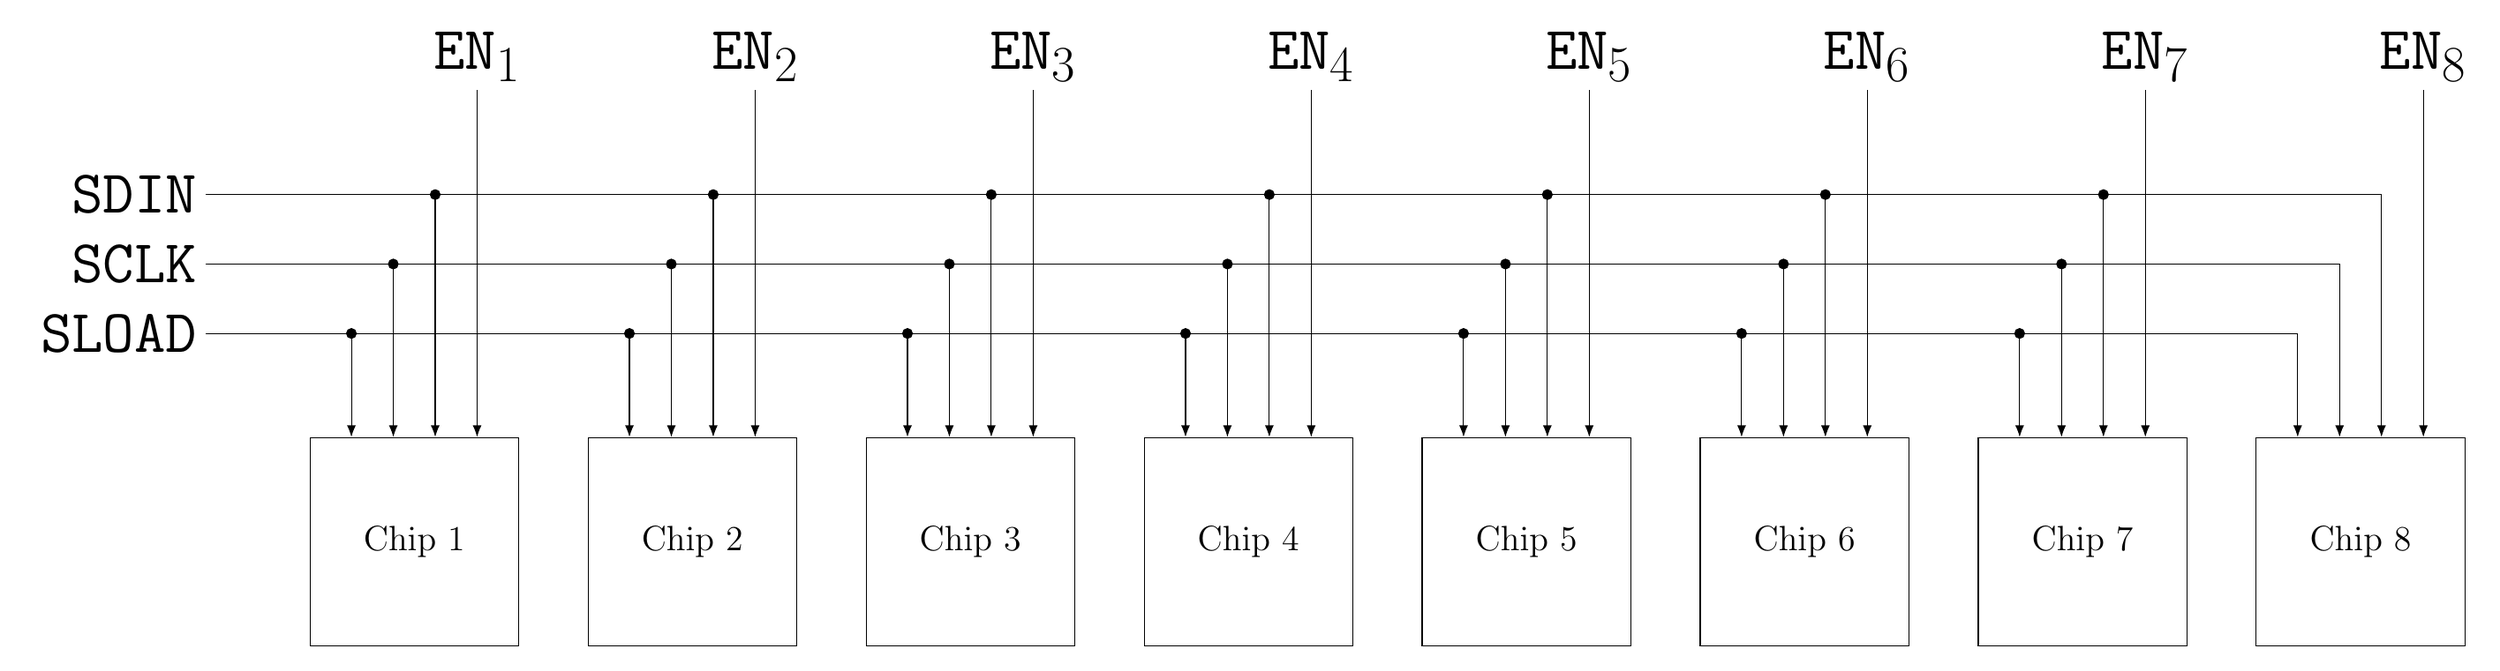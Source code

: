   \tikzset{myblock/.style = {rectangle, draw, minimum width=3cm, minimum height = 3cm}}
	 %, minimum width=3cm, minimum height = 3cm
\begin{tikzpicture}%[scale=0.6, every node/.style={scale=0.6}]
	    \node (c1)[myblock]{\Large Chip 1};
	\begin{scope}[shift={(4,0)}]
		\node (c2)[myblock] {\Large  Chip 2};
	\end{scope}
	\begin{scope}[shift={(8,0)}]
		\node (c3)[myblock]{\Large  Chip 3};
	\end{scope}
	\begin{scope}[shift={(12,0)}]
		\node (c4)[myblock]{\Large  Chip 4};
	\end{scope}
	\begin{scope}[shift={(16,0)}]
		\node (c5)[myblock]{\Large  Chip 5};
	\end{scope}
	\begin{scope}[shift={(20,0)}]
		\node (c6)[myblock]{\Large  Chip 6};
	\end{scope}
	\begin{scope}[shift={(24,0)}]
		\node (c7)[myblock]{\Large  Chip 7};
	\end{scope}
	\begin{scope}[shift={(28,0)}]
		\node (c8)[myblock]{\Large  Chip 8};
	\end{scope}

	\draw[-Latex] (-3,3) node[left] {\Huge \texttt{SLOAD}} -| coordinate (1)  ($(c1.north west)!0.2!(c1.north east)$) ;
	\draw[-Latex] (-3,3) -| coordinate (2)  ($(c2.north west)!0.2!(c2.north east)$) ;
	\draw[-Latex] (-3,3) -| coordinate (3)  ($(c3.north west)!0.2!(c3.north east)$) ;
	\draw[-Latex] (-3,3) -| coordinate (4)  ($(c4.north west)!0.2!(c4.north east)$) ;
	\draw[-Latex] (-3,3) -| coordinate (5)  ($(c5.north west)!0.2!(c5.north east)$) ;
	\draw[-Latex] (-3,3) -| coordinate (6)  ($(c6.north west)!0.2!(c6.north east)$) ;
	\draw[-Latex] (-3,3) -| coordinate (7)  ($(c7.north west)!0.2!(c7.north east)$) ;
	\draw[-Latex] (-3,3) -| coordinate (8)  ($(c8.north west)!0.2!(c8.north east)$) ;

	\draw[-Latex] (-3,4) node[left] {\Huge \texttt{SCLK}} -|  coordinate (9) ($(c1.north west)!0.4!(c1.north east)$) ;
	\draw[-Latex] (-3,4) -| coordinate (10) ($(c2.north west)!0.4!(c2.north east)$) ;
	\draw[-Latex] (-3,4) -| coordinate (11) ($(c3.north west)!0.4!(c3.north east)$) ;
	\draw[-Latex] (-3,4) -| coordinate (12) ($(c4.north west)!0.4!(c4.north east)$) ;
	\draw[-Latex] (-3,4) -| coordinate (13) ($(c5.north west)!0.4!(c5.north east)$) ;
	\draw[-Latex] (-3,4) -| coordinate (14) ($(c6.north west)!0.4!(c6.north east)$) ;
	\draw[-Latex] (-3,4) -| coordinate (15) ($(c7.north west)!0.4!(c7.north east)$) ;
	\draw[-Latex] (-3,4) -| coordinate (16) ($(c8.north west)!0.4!(c8.north east)$) ;

	\draw[-Latex] (-3,5) node[left] {\Huge \texttt{SDIN}} -| coordinate (17) ($(c1.north west)!0.6!(c1.north east)$) ;
	\draw[-Latex] (-3,5) -| coordinate (18) ($(c2.north west)!0.6!(c2.north east)$) ;
	\draw[-Latex] (-3,5) -| coordinate (19) ($(c3.north west)!0.6!(c3.north east)$) ;
	\draw[-Latex] (-3,5) -| coordinate (20) ($(c4.north west)!0.6!(c4.north east)$) ;
	\draw[-Latex] (-3,5) -| coordinate (21) ($(c5.north west)!0.6!(c5.north east)$) ;
	\draw[-Latex] (-3,5) -| coordinate (22) ($(c6.north west)!0.6!(c6.north east)$) ;
	\draw[-Latex] (-3,5) -| coordinate (23) ($(c7.north west)!0.6!(c7.north east)$) ;
	\draw[-Latex] (-3,5) -| ($(c8.north west)!0.6!(c8.north east)$) ;

	\draw[Latex-]  ($(c1.north west)!0.8!(c1.north east)$) --  ++(0,5) node[above] {\Huge \texttt{EN}$_1$}; 
	\draw[Latex-]  ($(c2.north west)!0.8!(c2.north east)$) --  ++(0,5) node[above] {\Huge \texttt{EN}$_2$}; 
	\draw[Latex-]  ($(c3.north west)!0.8!(c3.north east)$) --  ++(0,5) node[above] {\Huge \texttt{EN}$_3$}; 
	\draw[Latex-]  ($(c4.north west)!0.8!(c4.north east)$) --  ++(0,5) node[above] {\Huge \texttt{EN}$_4$}; 
	\draw[Latex-]  ($(c5.north west)!0.8!(c5.north east)$) --  ++(0,5) node[above] {\Huge \texttt{EN}$_5$}; 
	\draw[Latex-]  ($(c6.north west)!0.8!(c6.north east)$) --  ++(0,5) node[above] {\Huge \texttt{EN}$_6$}; 
	\draw[Latex-]  ($(c7.north west)!0.8!(c7.north east)$) --  ++(0,5) node[above] {\Huge \texttt{EN}$_7$}; 
	\draw[Latex-]  ($(c8.north west)!0.8!(c8.north east)$) --  ++(0,5) node[above] {\Huge \texttt{EN}$_8$}; 


	\filldraw[black] (1) circle (2pt); 
	\filldraw[black] (2) circle (2pt); 
	\filldraw[black] (3) circle (2pt); 
	\filldraw[black] (4) circle (2pt); 
	\filldraw[black] (5) circle (2pt); 
	\filldraw[black] (6) circle (2pt); 
	\filldraw[black] (7) circle (2pt); 
	\filldraw[black] (9) circle (2pt); 
	\filldraw[black] (10) circle (2pt); 
	\filldraw[black] (11) circle (2pt); 
	\filldraw[black] (12) circle (2pt); 
	\filldraw[black] (13) circle (2pt); 
	\filldraw[black] (14) circle (2pt); 
	\filldraw[black] (15) circle (2pt); 
	\filldraw[black] (17) circle (2pt); 
	\filldraw[black] (18) circle (2pt); 
	\filldraw[black] (19) circle (2pt); 
	\filldraw[black] (20) circle (2pt); 
	\filldraw[black] (21) circle (2pt); 
	\filldraw[black] (22) circle (2pt); 
	\filldraw[black] (23) circle (2pt);
\end{tikzpicture}